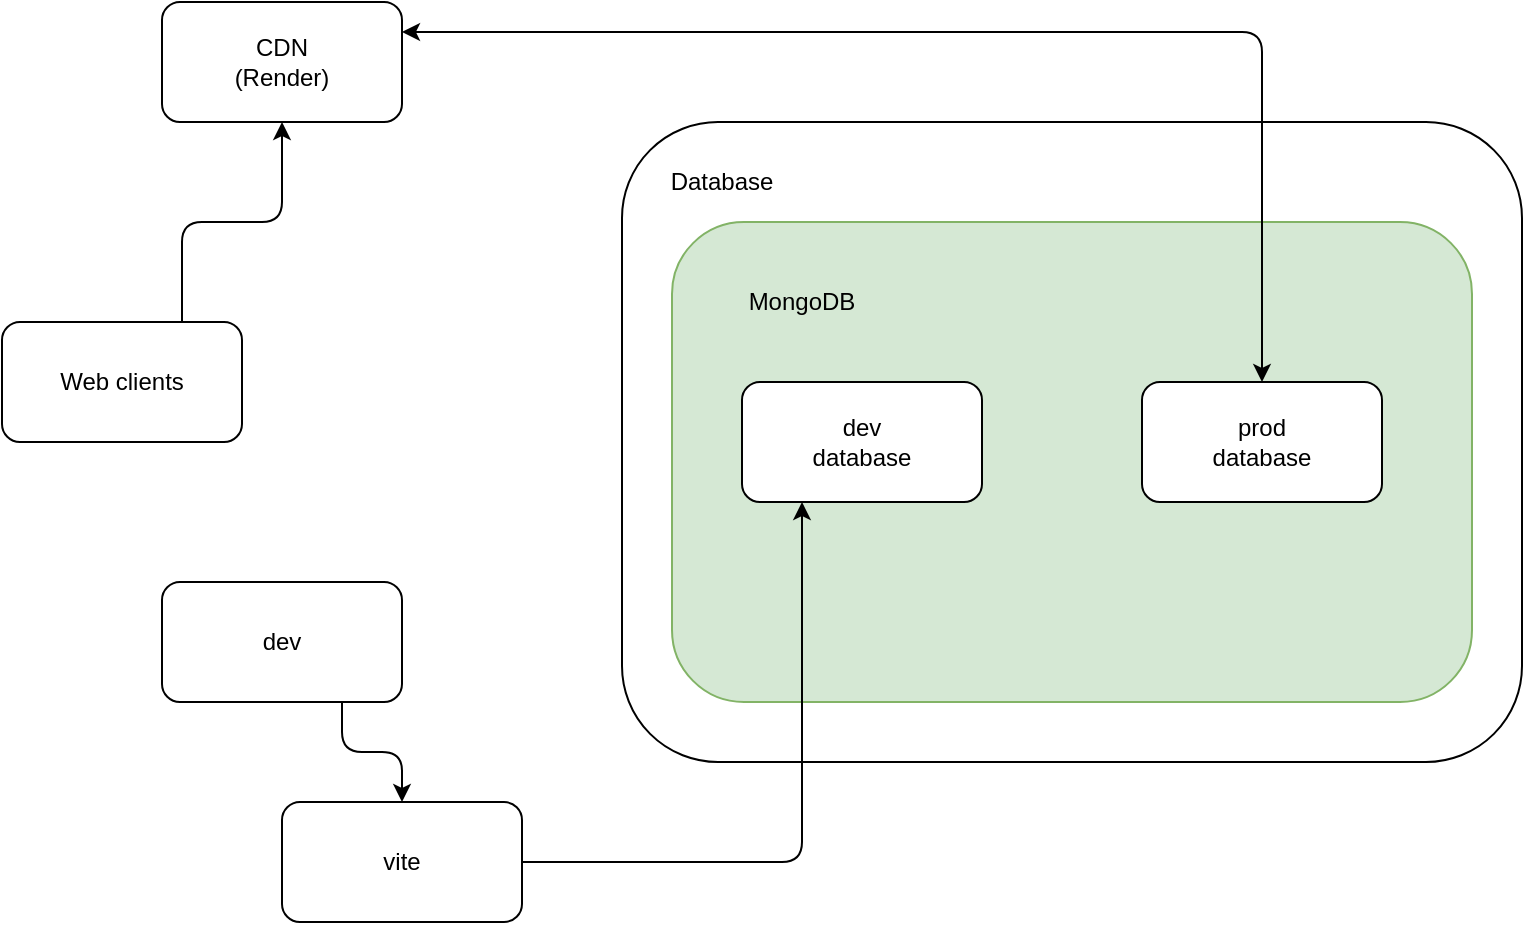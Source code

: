 <mxfile version="23.1.1" type="github">
  <diagram id="yPxyJZ8AM_hMuL3Unpa9" name="gitflow">
    <mxGraphModel dx="1434" dy="766" grid="1" gridSize="10" guides="1" tooltips="1" connect="1" arrows="1" fold="1" page="1" pageScale="1" pageWidth="850" pageHeight="1100" math="0" shadow="0">
      <root>
        <mxCell id="0" />
        <mxCell id="1" parent="0" />
        <mxCell id="0qKvWKwBjN5wGiU4ssin-180" value="" style="group" parent="1" vertex="1" connectable="0">
          <mxGeometry x="20" y="360" width="120" height="60" as="geometry" />
        </mxCell>
        <mxCell id="0qKvWKwBjN5wGiU4ssin-177" value="" style="rounded=1;whiteSpace=wrap;html=1;" parent="0qKvWKwBjN5wGiU4ssin-180" vertex="1">
          <mxGeometry width="120" height="60" as="geometry" />
        </mxCell>
        <mxCell id="0qKvWKwBjN5wGiU4ssin-178" value="Web clients" style="text;html=1;strokeColor=none;fillColor=none;align=center;verticalAlign=middle;whiteSpace=wrap;rounded=0;" parent="0qKvWKwBjN5wGiU4ssin-180" vertex="1">
          <mxGeometry x="25" y="15" width="70" height="30" as="geometry" />
        </mxCell>
        <mxCell id="0qKvWKwBjN5wGiU4ssin-182" value="" style="group" parent="1" vertex="1" connectable="0">
          <mxGeometry x="100" y="200" width="120" height="60" as="geometry" />
        </mxCell>
        <mxCell id="0qKvWKwBjN5wGiU4ssin-179" value="" style="rounded=1;whiteSpace=wrap;html=1;" parent="0qKvWKwBjN5wGiU4ssin-182" vertex="1">
          <mxGeometry width="120" height="60" as="geometry" />
        </mxCell>
        <mxCell id="0qKvWKwBjN5wGiU4ssin-181" value="CDN (Render)" style="text;html=1;strokeColor=none;fillColor=none;align=center;verticalAlign=middle;whiteSpace=wrap;rounded=0;" parent="0qKvWKwBjN5wGiU4ssin-182" vertex="1">
          <mxGeometry x="30" y="15" width="60" height="30" as="geometry" />
        </mxCell>
        <mxCell id="0qKvWKwBjN5wGiU4ssin-184" style="edgeStyle=orthogonalEdgeStyle;rounded=1;orthogonalLoop=1;jettySize=auto;html=1;exitX=0.75;exitY=0;exitDx=0;exitDy=0;entryX=0.5;entryY=1;entryDx=0;entryDy=0;curved=0;" parent="1" source="0qKvWKwBjN5wGiU4ssin-177" target="0qKvWKwBjN5wGiU4ssin-179" edge="1">
          <mxGeometry relative="1" as="geometry" />
        </mxCell>
        <mxCell id="0qKvWKwBjN5wGiU4ssin-185" value="" style="rounded=1;whiteSpace=wrap;html=1;" parent="1" vertex="1">
          <mxGeometry x="330" y="260" width="450" height="320" as="geometry" />
        </mxCell>
        <mxCell id="0qKvWKwBjN5wGiU4ssin-186" value="Database" style="text;html=1;strokeColor=none;fillColor=none;align=center;verticalAlign=middle;whiteSpace=wrap;rounded=0;" parent="1" vertex="1">
          <mxGeometry x="350" y="275" width="60" height="30" as="geometry" />
        </mxCell>
        <mxCell id="0qKvWKwBjN5wGiU4ssin-188" value="" style="rounded=1;whiteSpace=wrap;html=1;fillColor=#d5e8d4;strokeColor=#82b366;" parent="1" vertex="1">
          <mxGeometry x="355" y="310" width="400" height="240" as="geometry" />
        </mxCell>
        <mxCell id="0qKvWKwBjN5wGiU4ssin-189" value="MongoDB" style="text;html=1;strokeColor=none;fillColor=none;align=center;verticalAlign=middle;whiteSpace=wrap;rounded=0;" parent="1" vertex="1">
          <mxGeometry x="390" y="335" width="60" height="30" as="geometry" />
        </mxCell>
        <mxCell id="0qKvWKwBjN5wGiU4ssin-190" value="" style="rounded=1;whiteSpace=wrap;html=1;" parent="1" vertex="1">
          <mxGeometry x="390" y="390" width="120" height="60" as="geometry" />
        </mxCell>
        <mxCell id="0qKvWKwBjN5wGiU4ssin-191" value="dev database" style="text;html=1;strokeColor=none;fillColor=none;align=center;verticalAlign=middle;whiteSpace=wrap;rounded=0;" parent="1" vertex="1">
          <mxGeometry x="420" y="405" width="60" height="30" as="geometry" />
        </mxCell>
        <mxCell id="0qKvWKwBjN5wGiU4ssin-194" style="edgeStyle=orthogonalEdgeStyle;rounded=1;orthogonalLoop=1;jettySize=auto;html=1;exitX=0.5;exitY=0;exitDx=0;exitDy=0;entryX=1;entryY=0.25;entryDx=0;entryDy=0;curved=0;startArrow=classic;startFill=1;" parent="1" source="0qKvWKwBjN5wGiU4ssin-192" target="0qKvWKwBjN5wGiU4ssin-179" edge="1">
          <mxGeometry relative="1" as="geometry" />
        </mxCell>
        <mxCell id="0qKvWKwBjN5wGiU4ssin-192" value="" style="rounded=1;whiteSpace=wrap;html=1;" parent="1" vertex="1">
          <mxGeometry x="590" y="390" width="120" height="60" as="geometry" />
        </mxCell>
        <mxCell id="0qKvWKwBjN5wGiU4ssin-193" value="prod database" style="text;html=1;strokeColor=none;fillColor=none;align=center;verticalAlign=middle;whiteSpace=wrap;rounded=0;" parent="1" vertex="1">
          <mxGeometry x="620" y="405" width="60" height="30" as="geometry" />
        </mxCell>
        <mxCell id="0qKvWKwBjN5wGiU4ssin-200" style="edgeStyle=orthogonalEdgeStyle;rounded=1;orthogonalLoop=1;jettySize=auto;html=1;exitX=0.75;exitY=1;exitDx=0;exitDy=0;entryX=0.5;entryY=0;entryDx=0;entryDy=0;curved=0;" parent="1" source="0qKvWKwBjN5wGiU4ssin-195" target="0qKvWKwBjN5wGiU4ssin-197" edge="1">
          <mxGeometry relative="1" as="geometry" />
        </mxCell>
        <mxCell id="0qKvWKwBjN5wGiU4ssin-195" value="" style="rounded=1;whiteSpace=wrap;html=1;" parent="1" vertex="1">
          <mxGeometry x="100" y="490" width="120" height="60" as="geometry" />
        </mxCell>
        <mxCell id="0qKvWKwBjN5wGiU4ssin-196" value="dev" style="text;html=1;strokeColor=none;fillColor=none;align=center;verticalAlign=middle;whiteSpace=wrap;rounded=0;" parent="1" vertex="1">
          <mxGeometry x="130" y="505" width="60" height="30" as="geometry" />
        </mxCell>
        <mxCell id="0qKvWKwBjN5wGiU4ssin-201" style="edgeStyle=orthogonalEdgeStyle;rounded=1;orthogonalLoop=1;jettySize=auto;html=1;exitX=1;exitY=0.5;exitDx=0;exitDy=0;entryX=0.25;entryY=1;entryDx=0;entryDy=0;curved=0;" parent="1" source="0qKvWKwBjN5wGiU4ssin-197" target="0qKvWKwBjN5wGiU4ssin-190" edge="1">
          <mxGeometry relative="1" as="geometry" />
        </mxCell>
        <mxCell id="0qKvWKwBjN5wGiU4ssin-197" value="" style="rounded=1;whiteSpace=wrap;html=1;" parent="1" vertex="1">
          <mxGeometry x="160" y="600" width="120" height="60" as="geometry" />
        </mxCell>
        <mxCell id="0qKvWKwBjN5wGiU4ssin-198" value="vite" style="text;html=1;strokeColor=none;fillColor=none;align=center;verticalAlign=middle;whiteSpace=wrap;rounded=0;" parent="1" vertex="1">
          <mxGeometry x="190" y="615" width="60" height="30" as="geometry" />
        </mxCell>
      </root>
    </mxGraphModel>
  </diagram>
</mxfile>
